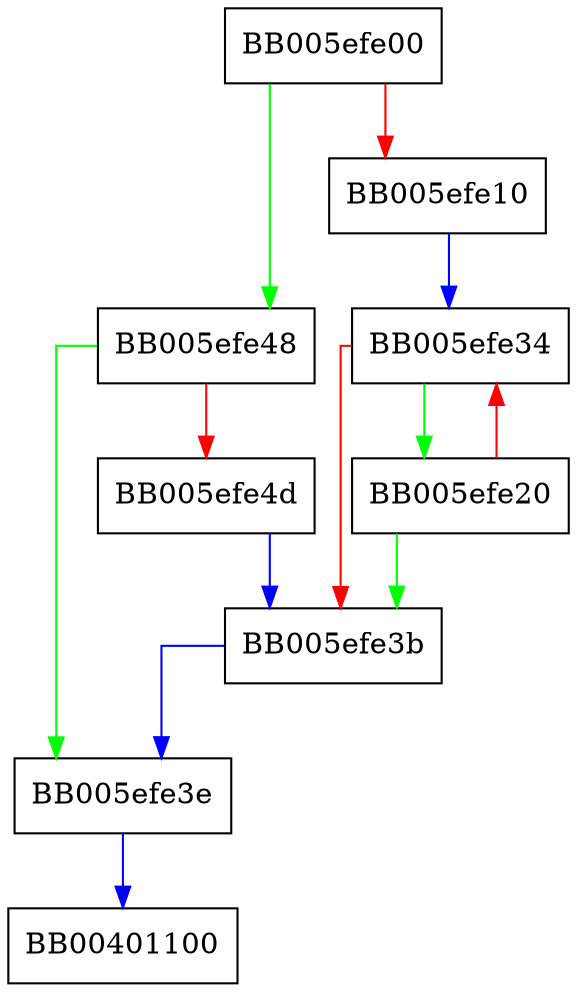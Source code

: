 digraph OPENSSL_strlcpy {
  node [shape="box"];
  graph [splines=ortho];
  BB005efe00 -> BB005efe48 [color="green"];
  BB005efe00 -> BB005efe10 [color="red"];
  BB005efe10 -> BB005efe34 [color="blue"];
  BB005efe20 -> BB005efe3b [color="green"];
  BB005efe20 -> BB005efe34 [color="red"];
  BB005efe34 -> BB005efe20 [color="green"];
  BB005efe34 -> BB005efe3b [color="red"];
  BB005efe3b -> BB005efe3e [color="blue"];
  BB005efe3e -> BB00401100 [color="blue"];
  BB005efe48 -> BB005efe3e [color="green"];
  BB005efe48 -> BB005efe4d [color="red"];
  BB005efe4d -> BB005efe3b [color="blue"];
}